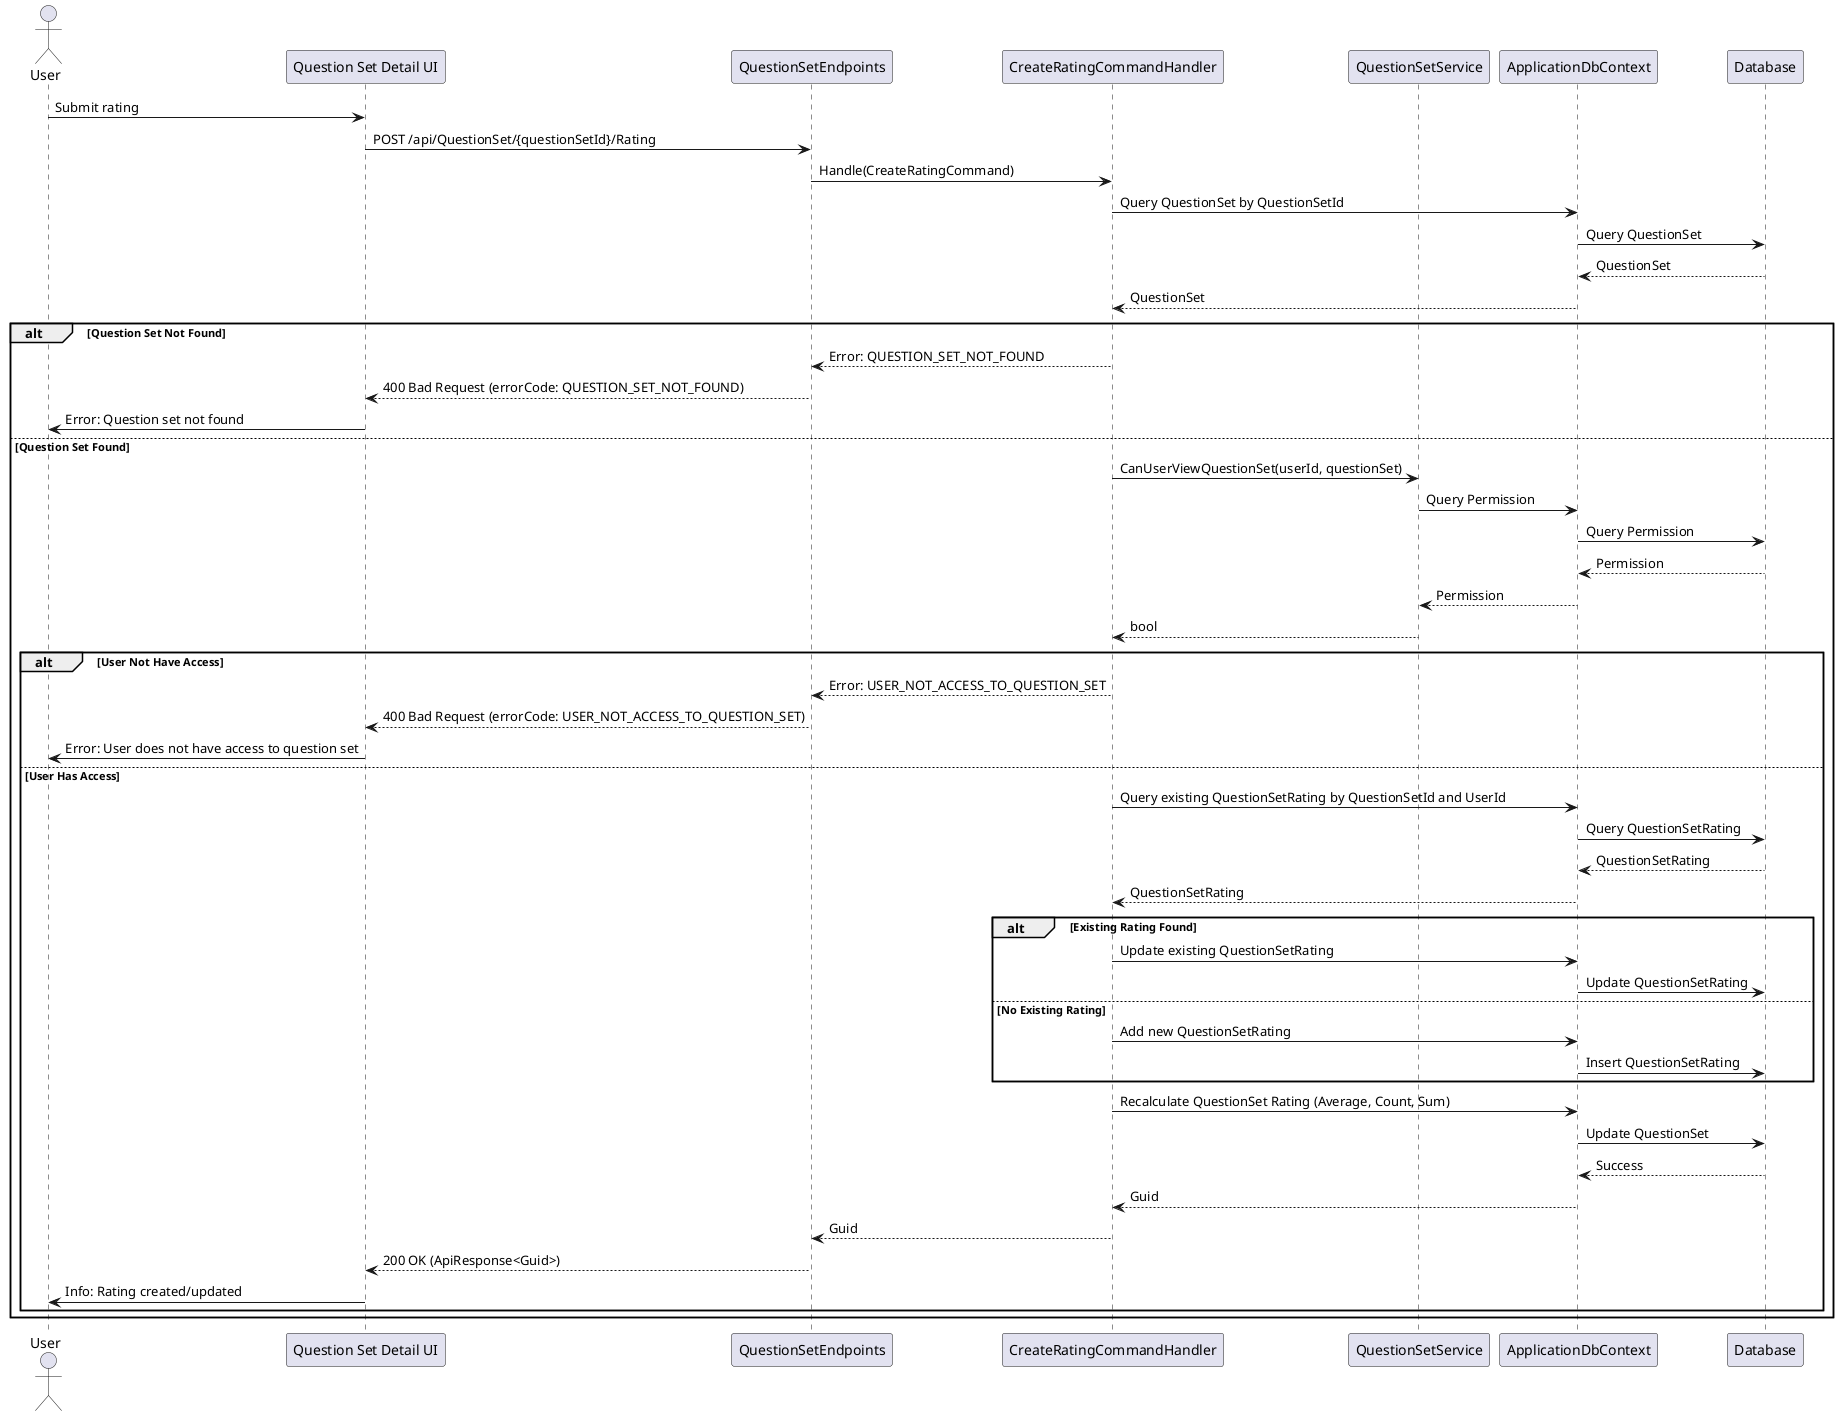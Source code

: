@startuml
actor User
participant "Question Set Detail UI" as UI
participant QuestionSetEndpoints
participant CreateRatingCommandHandler as Handler
participant QuestionSetService
participant ApplicationDbContext
participant Database

User -> UI : Submit rating
UI -> QuestionSetEndpoints : POST /api/QuestionSet/{questionSetId}/Rating
QuestionSetEndpoints -> Handler : Handle(CreateRatingCommand)
Handler -> ApplicationDbContext : Query QuestionSet by QuestionSetId
ApplicationDbContext -> Database : Query QuestionSet
Database --> ApplicationDbContext : QuestionSet
ApplicationDbContext --> Handler : QuestionSet
alt Question Set Not Found
    Handler --> QuestionSetEndpoints : Error: QUESTION_SET_NOT_FOUND
    QuestionSetEndpoints --> UI : 400 Bad Request (errorCode: QUESTION_SET_NOT_FOUND)
    UI -> User : Error: Question set not found
else Question Set Found
    Handler -> QuestionSetService : CanUserViewQuestionSet(userId, questionSet)
    QuestionSetService -> ApplicationDbContext : Query Permission
    ApplicationDbContext -> Database : Query Permission
    Database --> ApplicationDbContext : Permission
    ApplicationDbContext --> QuestionSetService : Permission
    QuestionSetService --> Handler : bool
    alt User Not Have Access
        Handler --> QuestionSetEndpoints : Error: USER_NOT_ACCESS_TO_QUESTION_SET
        QuestionSetEndpoints --> UI : 400 Bad Request (errorCode: USER_NOT_ACCESS_TO_QUESTION_SET)
        UI -> User : Error: User does not have access to question set
    else User Has Access
        Handler -> ApplicationDbContext : Query existing QuestionSetRating by QuestionSetId and UserId
        ApplicationDbContext -> Database : Query QuestionSetRating
        Database --> ApplicationDbContext : QuestionSetRating
        ApplicationDbContext --> Handler : QuestionSetRating
        alt Existing Rating Found
            Handler -> ApplicationDbContext : Update existing QuestionSetRating
            ApplicationDbContext -> Database : Update QuestionSetRating
        else No Existing Rating
            Handler -> ApplicationDbContext : Add new QuestionSetRating
            ApplicationDbContext -> Database : Insert QuestionSetRating
        end
        Handler -> ApplicationDbContext : Recalculate QuestionSet Rating (Average, Count, Sum)
        ApplicationDbContext -> Database : Update QuestionSet
        Database --> ApplicationDbContext : Success
        ApplicationDbContext --> Handler : Guid
        Handler --> QuestionSetEndpoints : Guid
        QuestionSetEndpoints --> UI : 200 OK (ApiResponse<Guid>)
        UI -> User : Info: Rating created/updated
    end
end
@enduml